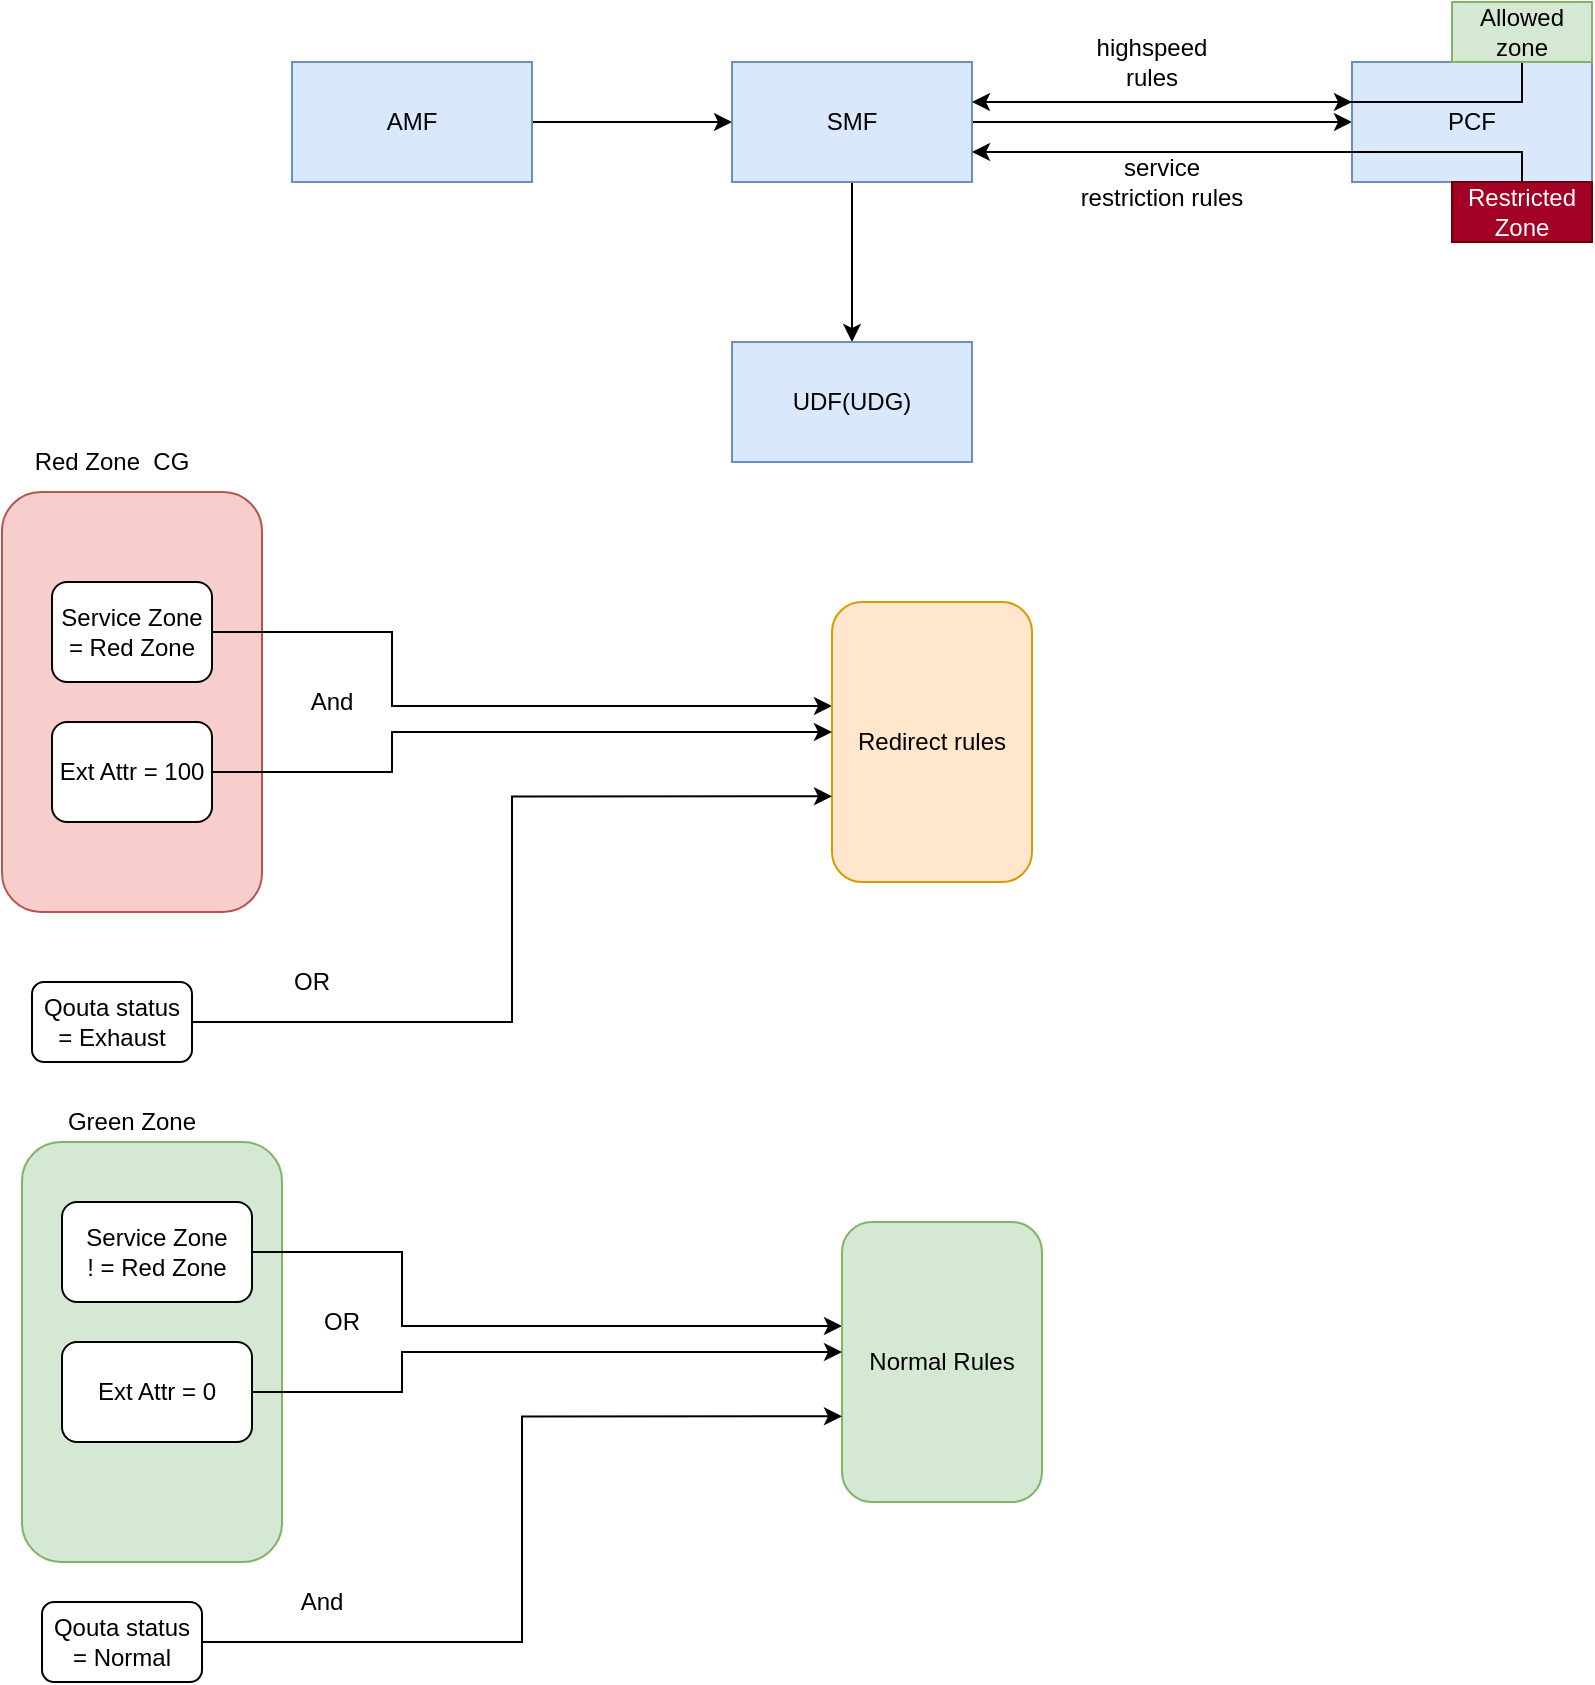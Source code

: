 <mxfile version="14.8.2" type="github">
  <diagram id="Ijfy7Kx-KEOetB3Wqyad" name="zone">
    <mxGraphModel dx="1102" dy="633" grid="1" gridSize="10" guides="1" tooltips="1" connect="1" arrows="1" fold="1" page="1" pageScale="1" pageWidth="850" pageHeight="1100" math="0" shadow="0">
      <root>
        <mxCell id="0" />
        <mxCell id="1" parent="0" />
        <mxCell id="Xcf3TFF7q5ow1nWO3iqj-13" value="" style="rounded=1;whiteSpace=wrap;html=1;fillColor=#f8cecc;strokeColor=#b85450;" vertex="1" parent="1">
          <mxGeometry x="35" y="375" width="130" height="210" as="geometry" />
        </mxCell>
        <mxCell id="_udvASaIi87xiB8DKFrE-3" value="" style="edgeStyle=orthogonalEdgeStyle;rounded=0;orthogonalLoop=1;jettySize=auto;html=1;" parent="1" source="_udvASaIi87xiB8DKFrE-1" target="_udvASaIi87xiB8DKFrE-2" edge="1">
          <mxGeometry relative="1" as="geometry" />
        </mxCell>
        <mxCell id="_udvASaIi87xiB8DKFrE-1" value="AMF" style="rounded=0;whiteSpace=wrap;html=1;fillColor=#dae8fc;strokeColor=#6c8ebf;" parent="1" vertex="1">
          <mxGeometry x="180" y="160" width="120" height="60" as="geometry" />
        </mxCell>
        <mxCell id="_udvASaIi87xiB8DKFrE-5" value="" style="edgeStyle=orthogonalEdgeStyle;rounded=0;orthogonalLoop=1;jettySize=auto;html=1;" parent="1" source="_udvASaIi87xiB8DKFrE-2" target="_udvASaIi87xiB8DKFrE-4" edge="1">
          <mxGeometry relative="1" as="geometry">
            <Array as="points">
              <mxPoint x="600" y="190" />
              <mxPoint x="600" y="190" />
            </Array>
          </mxGeometry>
        </mxCell>
        <mxCell id="_udvASaIi87xiB8DKFrE-7" value="" style="edgeStyle=orthogonalEdgeStyle;rounded=0;orthogonalLoop=1;jettySize=auto;html=1;" parent="1" source="_udvASaIi87xiB8DKFrE-2" target="_udvASaIi87xiB8DKFrE-6" edge="1">
          <mxGeometry relative="1" as="geometry" />
        </mxCell>
        <mxCell id="_udvASaIi87xiB8DKFrE-2" value="SMF" style="rounded=0;whiteSpace=wrap;html=1;fillColor=#dae8fc;strokeColor=#6c8ebf;" parent="1" vertex="1">
          <mxGeometry x="400" y="160" width="120" height="60" as="geometry" />
        </mxCell>
        <mxCell id="_udvASaIi87xiB8DKFrE-4" value="PCF" style="rounded=0;whiteSpace=wrap;html=1;fillColor=#dae8fc;strokeColor=#6c8ebf;" parent="1" vertex="1">
          <mxGeometry x="710" y="160" width="120" height="60" as="geometry" />
        </mxCell>
        <mxCell id="_udvASaIi87xiB8DKFrE-6" value="UDF(UDG)" style="whiteSpace=wrap;html=1;rounded=0;strokeColor=#6c8ebf;fillColor=#dae8fc;" parent="1" vertex="1">
          <mxGeometry x="400" y="300" width="120" height="60" as="geometry" />
        </mxCell>
        <mxCell id="_udvASaIi87xiB8DKFrE-10" value="Restricted Zone" style="text;html=1;strokeColor=#6F0000;fillColor=#a20025;align=center;verticalAlign=middle;whiteSpace=wrap;rounded=0;fontColor=#ffffff;" parent="1" vertex="1">
          <mxGeometry x="760" y="220" width="70" height="30" as="geometry" />
        </mxCell>
        <mxCell id="_udvASaIi87xiB8DKFrE-12" value="" style="edgeStyle=orthogonalEdgeStyle;rounded=0;orthogonalLoop=1;jettySize=auto;html=1;" parent="1" source="_udvASaIi87xiB8DKFrE-11" target="_udvASaIi87xiB8DKFrE-4" edge="1">
          <mxGeometry relative="1" as="geometry">
            <Array as="points">
              <mxPoint x="650" y="180" />
              <mxPoint x="650" y="180" />
            </Array>
          </mxGeometry>
        </mxCell>
        <mxCell id="_udvASaIi87xiB8DKFrE-13" style="edgeStyle=orthogonalEdgeStyle;rounded=0;orthogonalLoop=1;jettySize=auto;html=1;" parent="1" source="_udvASaIi87xiB8DKFrE-11" target="_udvASaIi87xiB8DKFrE-4" edge="1">
          <mxGeometry relative="1" as="geometry">
            <Array as="points">
              <mxPoint x="735" y="170" />
              <mxPoint x="735" y="170" />
            </Array>
          </mxGeometry>
        </mxCell>
        <mxCell id="_udvASaIi87xiB8DKFrE-14" style="edgeStyle=orthogonalEdgeStyle;rounded=0;orthogonalLoop=1;jettySize=auto;html=1;" parent="1" source="_udvASaIi87xiB8DKFrE-11" edge="1">
          <mxGeometry relative="1" as="geometry">
            <mxPoint x="520" y="180" as="targetPoint" />
            <Array as="points">
              <mxPoint x="735" y="180" />
              <mxPoint x="520" y="180" />
            </Array>
          </mxGeometry>
        </mxCell>
        <mxCell id="_udvASaIi87xiB8DKFrE-11" value="Allowed zone" style="text;html=1;strokeColor=#82b366;fillColor=#d5e8d4;align=center;verticalAlign=middle;whiteSpace=wrap;rounded=0;" parent="1" vertex="1">
          <mxGeometry x="760" y="130" width="70" height="30" as="geometry" />
        </mxCell>
        <mxCell id="_udvASaIi87xiB8DKFrE-15" style="edgeStyle=orthogonalEdgeStyle;rounded=0;orthogonalLoop=1;jettySize=auto;html=1;exitX=0.5;exitY=0;exitDx=0;exitDy=0;entryX=1;entryY=0.75;entryDx=0;entryDy=0;" parent="1" source="_udvASaIi87xiB8DKFrE-10" target="_udvASaIi87xiB8DKFrE-2" edge="1">
          <mxGeometry relative="1" as="geometry">
            <Array as="points">
              <mxPoint x="795" y="205" />
            </Array>
          </mxGeometry>
        </mxCell>
        <mxCell id="_udvASaIi87xiB8DKFrE-18" value="highspeed rules" style="text;html=1;strokeColor=none;fillColor=none;align=center;verticalAlign=middle;whiteSpace=wrap;rounded=0;" parent="1" vertex="1">
          <mxGeometry x="570" y="150" width="80" height="20" as="geometry" />
        </mxCell>
        <mxCell id="_udvASaIi87xiB8DKFrE-19" value="service restriction rules" style="text;html=1;strokeColor=none;fillColor=none;align=center;verticalAlign=middle;whiteSpace=wrap;rounded=0;" parent="1" vertex="1">
          <mxGeometry x="570" y="210" width="90" height="20" as="geometry" />
        </mxCell>
        <mxCell id="Xcf3TFF7q5ow1nWO3iqj-9" style="edgeStyle=orthogonalEdgeStyle;rounded=0;orthogonalLoop=1;jettySize=auto;html=1;" edge="1" parent="1" source="Xcf3TFF7q5ow1nWO3iqj-1" target="Xcf3TFF7q5ow1nWO3iqj-2">
          <mxGeometry relative="1" as="geometry">
            <mxPoint x="290" y="482" as="targetPoint" />
            <Array as="points">
              <mxPoint x="230" y="445" />
              <mxPoint x="230" y="482" />
            </Array>
          </mxGeometry>
        </mxCell>
        <mxCell id="Xcf3TFF7q5ow1nWO3iqj-1" value="Service Zone = Red Zone" style="rounded=1;whiteSpace=wrap;html=1;" vertex="1" parent="1">
          <mxGeometry x="60" y="420" width="80" height="50" as="geometry" />
        </mxCell>
        <mxCell id="Xcf3TFF7q5ow1nWO3iqj-2" value="Redirect rules" style="rounded=1;whiteSpace=wrap;html=1;fillColor=#ffe6cc;strokeColor=#d79b00;" vertex="1" parent="1">
          <mxGeometry x="450" y="430" width="100" height="140" as="geometry" />
        </mxCell>
        <mxCell id="Xcf3TFF7q5ow1nWO3iqj-7" style="edgeStyle=orthogonalEdgeStyle;rounded=0;orthogonalLoop=1;jettySize=auto;html=1;" edge="1" parent="1" source="Xcf3TFF7q5ow1nWO3iqj-4">
          <mxGeometry relative="1" as="geometry">
            <mxPoint x="450" y="495" as="targetPoint" />
            <Array as="points">
              <mxPoint x="230" y="515" />
              <mxPoint x="230" y="495" />
            </Array>
          </mxGeometry>
        </mxCell>
        <mxCell id="Xcf3TFF7q5ow1nWO3iqj-4" value="Ext Attr = 100" style="rounded=1;whiteSpace=wrap;html=1;" vertex="1" parent="1">
          <mxGeometry x="60" y="490" width="80" height="50" as="geometry" />
        </mxCell>
        <mxCell id="Xcf3TFF7q5ow1nWO3iqj-12" style="edgeStyle=orthogonalEdgeStyle;rounded=0;orthogonalLoop=1;jettySize=auto;html=1;entryX=0;entryY=0.694;entryDx=0;entryDy=0;entryPerimeter=0;" edge="1" parent="1" source="Xcf3TFF7q5ow1nWO3iqj-6" target="Xcf3TFF7q5ow1nWO3iqj-2">
          <mxGeometry relative="1" as="geometry" />
        </mxCell>
        <mxCell id="Xcf3TFF7q5ow1nWO3iqj-6" value="Qouta status = Exhaust" style="rounded=1;whiteSpace=wrap;html=1;" vertex="1" parent="1">
          <mxGeometry x="50" y="620" width="80" height="40" as="geometry" />
        </mxCell>
        <mxCell id="Xcf3TFF7q5ow1nWO3iqj-10" value="And" style="text;html=1;strokeColor=none;fillColor=none;align=center;verticalAlign=middle;whiteSpace=wrap;rounded=0;" vertex="1" parent="1">
          <mxGeometry x="180" y="470" width="40" height="20" as="geometry" />
        </mxCell>
        <mxCell id="Xcf3TFF7q5ow1nWO3iqj-14" value="Red Zone&amp;nbsp; CG" style="text;html=1;strokeColor=none;fillColor=none;align=center;verticalAlign=middle;whiteSpace=wrap;rounded=0;" vertex="1" parent="1">
          <mxGeometry x="40" y="350" width="100" height="20" as="geometry" />
        </mxCell>
        <mxCell id="Xcf3TFF7q5ow1nWO3iqj-15" value="OR" style="text;html=1;strokeColor=none;fillColor=none;align=center;verticalAlign=middle;whiteSpace=wrap;rounded=0;" vertex="1" parent="1">
          <mxGeometry x="170" y="610" width="40" height="20" as="geometry" />
        </mxCell>
        <mxCell id="Xcf3TFF7q5ow1nWO3iqj-35" value="" style="rounded=1;whiteSpace=wrap;html=1;fillColor=#d5e8d4;strokeColor=#82b366;" vertex="1" parent="1">
          <mxGeometry x="45" y="700" width="130" height="210" as="geometry" />
        </mxCell>
        <mxCell id="Xcf3TFF7q5ow1nWO3iqj-36" style="edgeStyle=orthogonalEdgeStyle;rounded=0;orthogonalLoop=1;jettySize=auto;html=1;" edge="1" parent="1" source="Xcf3TFF7q5ow1nWO3iqj-37" target="Xcf3TFF7q5ow1nWO3iqj-38">
          <mxGeometry relative="1" as="geometry">
            <mxPoint x="295" y="792" as="targetPoint" />
            <Array as="points">
              <mxPoint x="235" y="755" />
              <mxPoint x="235" y="792" />
            </Array>
          </mxGeometry>
        </mxCell>
        <mxCell id="Xcf3TFF7q5ow1nWO3iqj-37" value="Service Zone &lt;br&gt;! = Red Zone" style="rounded=1;whiteSpace=wrap;html=1;" vertex="1" parent="1">
          <mxGeometry x="65" y="730" width="95" height="50" as="geometry" />
        </mxCell>
        <mxCell id="Xcf3TFF7q5ow1nWO3iqj-38" value="Normal Rules" style="rounded=1;whiteSpace=wrap;html=1;fillColor=#d5e8d4;strokeColor=#82b366;" vertex="1" parent="1">
          <mxGeometry x="455" y="740" width="100" height="140" as="geometry" />
        </mxCell>
        <mxCell id="Xcf3TFF7q5ow1nWO3iqj-39" style="edgeStyle=orthogonalEdgeStyle;rounded=0;orthogonalLoop=1;jettySize=auto;html=1;" edge="1" parent="1" source="Xcf3TFF7q5ow1nWO3iqj-40">
          <mxGeometry relative="1" as="geometry">
            <mxPoint x="455" y="805" as="targetPoint" />
            <Array as="points">
              <mxPoint x="235" y="825" />
              <mxPoint x="235" y="805" />
            </Array>
          </mxGeometry>
        </mxCell>
        <mxCell id="Xcf3TFF7q5ow1nWO3iqj-40" value="Ext Attr = 0" style="rounded=1;whiteSpace=wrap;html=1;" vertex="1" parent="1">
          <mxGeometry x="65" y="800" width="95" height="50" as="geometry" />
        </mxCell>
        <mxCell id="Xcf3TFF7q5ow1nWO3iqj-41" style="edgeStyle=orthogonalEdgeStyle;rounded=0;orthogonalLoop=1;jettySize=auto;html=1;entryX=0;entryY=0.694;entryDx=0;entryDy=0;entryPerimeter=0;" edge="1" parent="1" source="Xcf3TFF7q5ow1nWO3iqj-42" target="Xcf3TFF7q5ow1nWO3iqj-38">
          <mxGeometry relative="1" as="geometry" />
        </mxCell>
        <mxCell id="Xcf3TFF7q5ow1nWO3iqj-42" value="Qouta status = Normal" style="rounded=1;whiteSpace=wrap;html=1;" vertex="1" parent="1">
          <mxGeometry x="55" y="930" width="80" height="40" as="geometry" />
        </mxCell>
        <mxCell id="Xcf3TFF7q5ow1nWO3iqj-43" value="OR" style="text;html=1;strokeColor=none;fillColor=none;align=center;verticalAlign=middle;whiteSpace=wrap;rounded=0;" vertex="1" parent="1">
          <mxGeometry x="185" y="780" width="40" height="20" as="geometry" />
        </mxCell>
        <mxCell id="Xcf3TFF7q5ow1nWO3iqj-44" value="Green Zone" style="text;html=1;strokeColor=none;fillColor=none;align=center;verticalAlign=middle;whiteSpace=wrap;rounded=0;" vertex="1" parent="1">
          <mxGeometry x="50" y="680" width="100" height="20" as="geometry" />
        </mxCell>
        <mxCell id="Xcf3TFF7q5ow1nWO3iqj-45" value="And" style="text;html=1;strokeColor=none;fillColor=none;align=center;verticalAlign=middle;whiteSpace=wrap;rounded=0;" vertex="1" parent="1">
          <mxGeometry x="175" y="920" width="40" height="20" as="geometry" />
        </mxCell>
      </root>
    </mxGraphModel>
  </diagram>
</mxfile>

